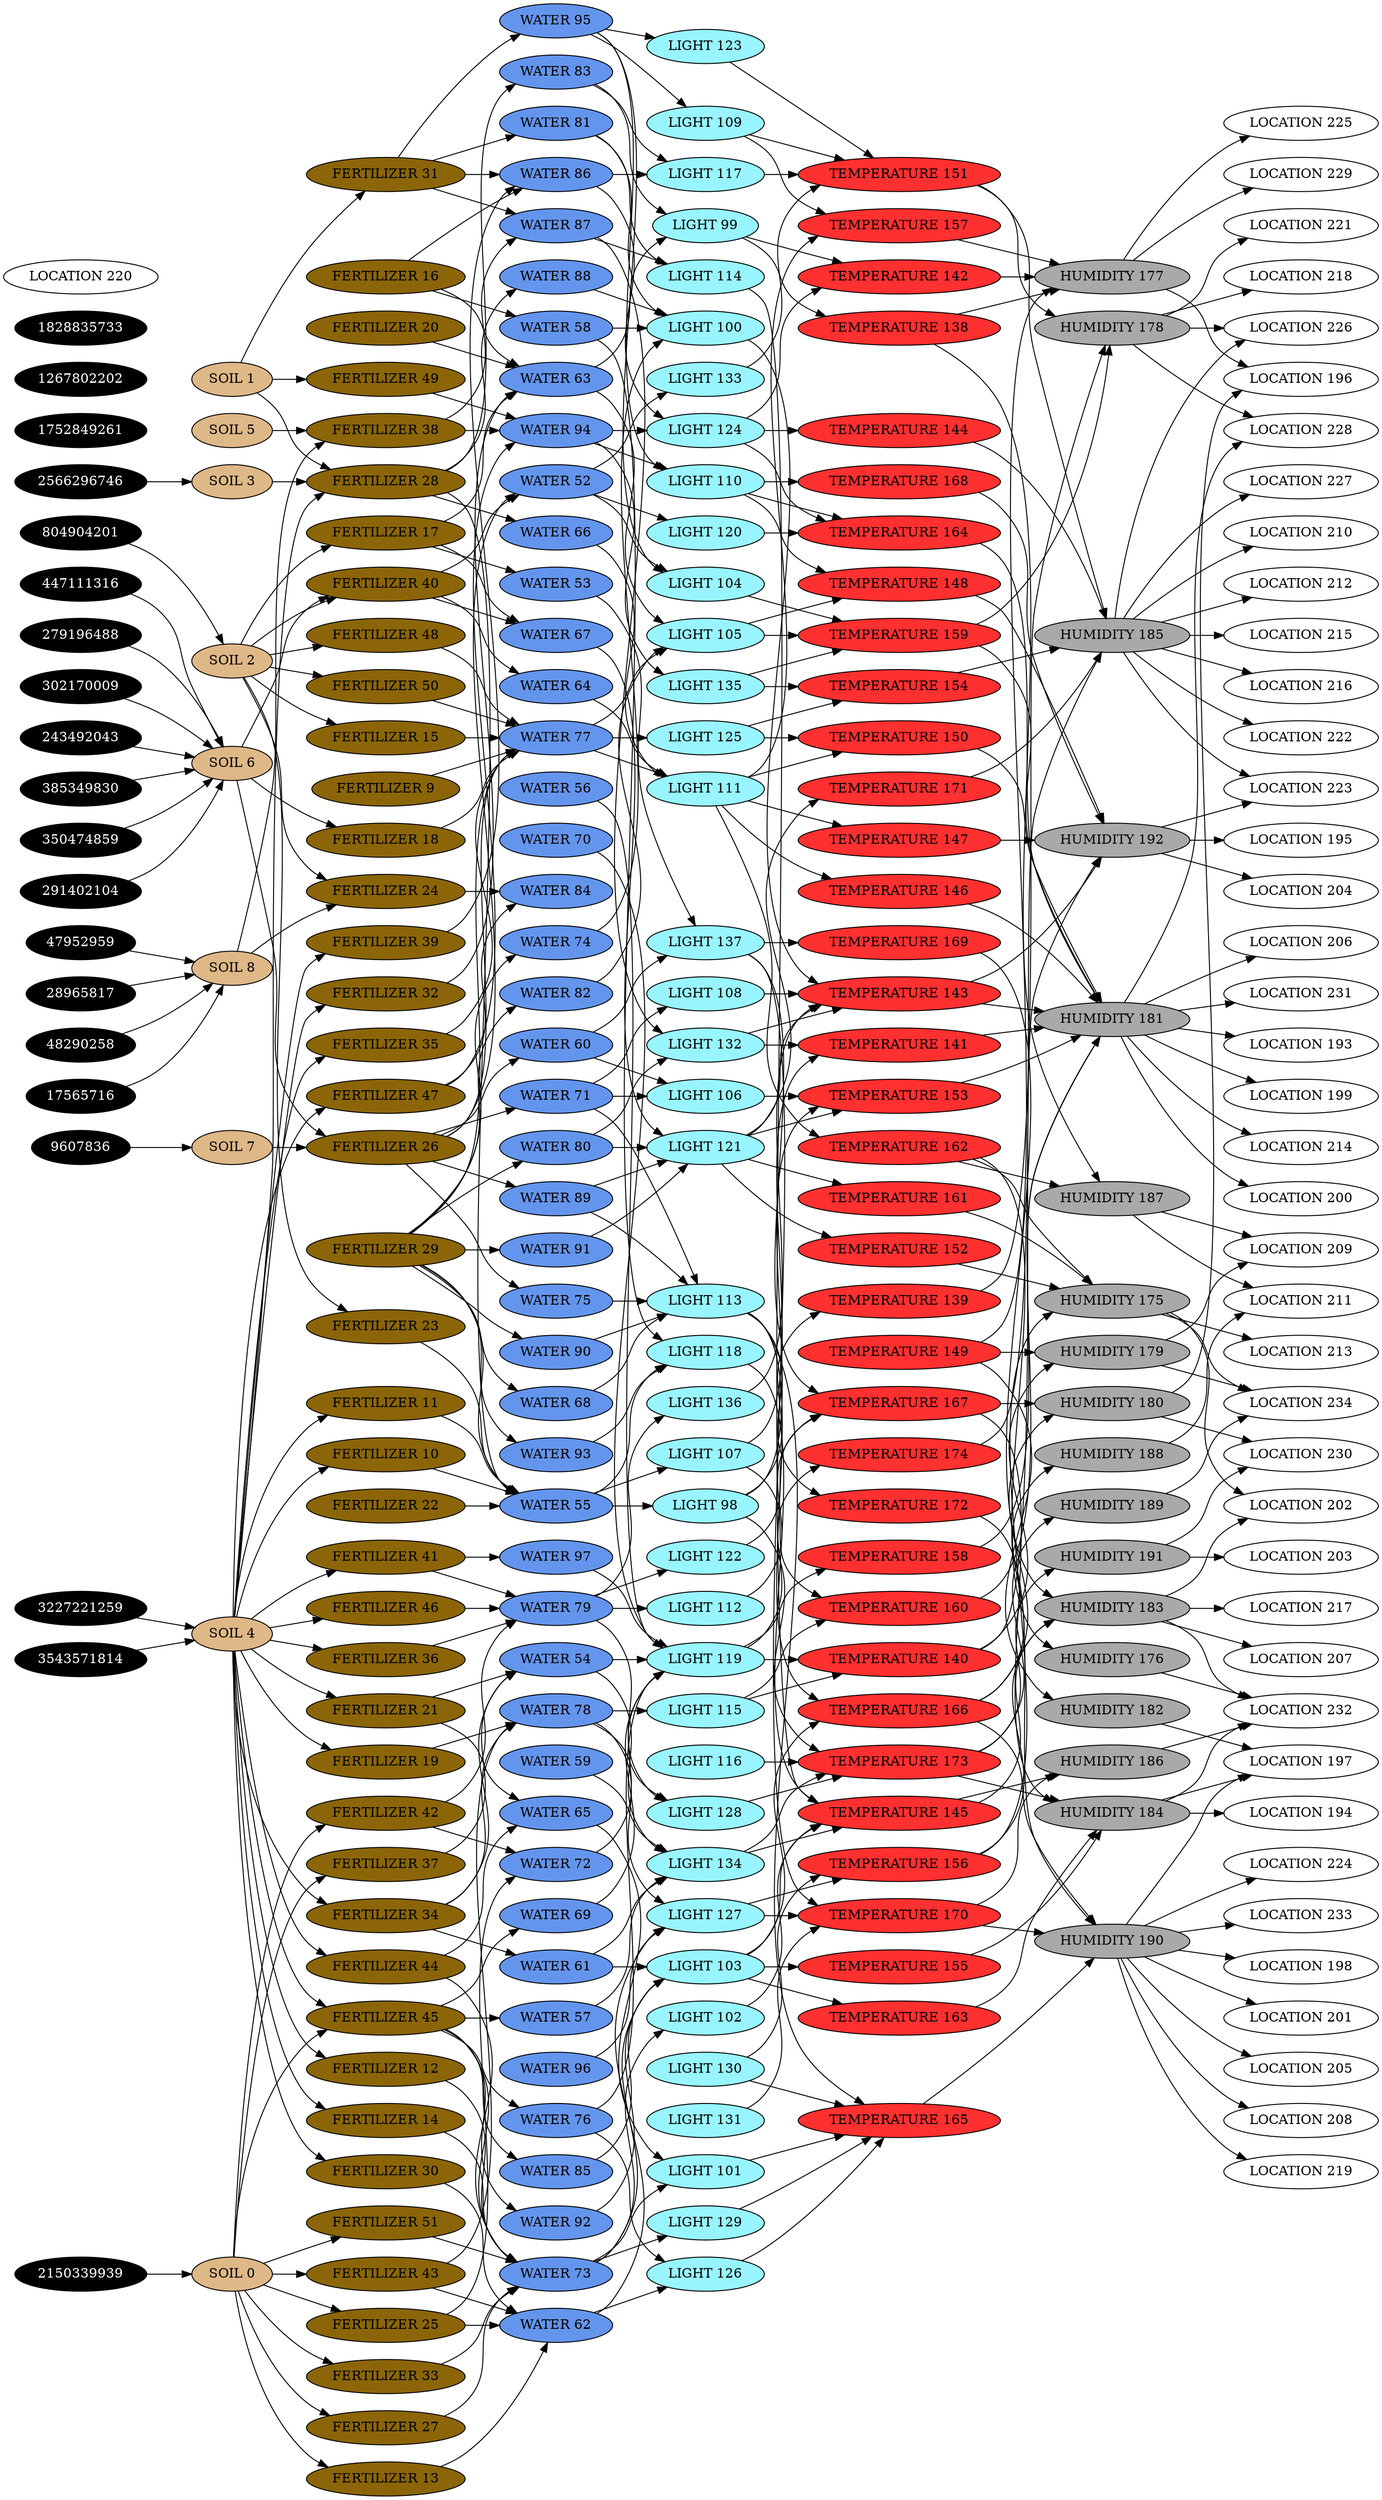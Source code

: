 digraph {
rankdir="LR"
"28965817" [style=filled, fillcolor=black fontcolor=white]
"302170009" [style=filled, fillcolor=black fontcolor=white]
"1752849261" [style=filled, fillcolor=black fontcolor=white]
"48290258" [style=filled, fillcolor=black fontcolor=white]
"804904201" [style=filled, fillcolor=black fontcolor=white]
"243492043" [style=filled, fillcolor=black fontcolor=white]
"2150339939" [style=filled, fillcolor=black fontcolor=white]
"385349830" [style=filled, fillcolor=black fontcolor=white]
"1267802202" [style=filled, fillcolor=black fontcolor=white]
"350474859" [style=filled, fillcolor=black fontcolor=white]
"2566296746" [style=filled, fillcolor=black fontcolor=white]
"17565716" [style=filled, fillcolor=black fontcolor=white]
"3543571814" [style=filled, fillcolor=black fontcolor=white]
"291402104" [style=filled, fillcolor=black fontcolor=white]
"447111316" [style=filled, fillcolor=black fontcolor=white]
"279196488" [style=filled, fillcolor=black fontcolor=white]
"3227221259" [style=filled, fillcolor=black fontcolor=white]
"47952959" [style=filled, fillcolor=black fontcolor=white]
"1828835733" [style=filled, fillcolor=black fontcolor=white]
"9607836" [style=filled, fillcolor=black fontcolor=white]
"SOIL 0" [style=filled, fillcolor=burlywood]
"SOIL 1" [style=filled, fillcolor=burlywood]
"SOIL 2" [style=filled, fillcolor=burlywood]
"SOIL 3" [style=filled, fillcolor=burlywood]
"SOIL 4" [style=filled, fillcolor=burlywood]
"SOIL 5" [style=filled, fillcolor=burlywood]
"SOIL 6" [style=filled, fillcolor=burlywood]
"SOIL 7" [style=filled, fillcolor=burlywood]
"SOIL 8" [style=filled, fillcolor=burlywood]
"FERTILIZER 9" [style=filled, fillcolor=darkgoldenrod4]
"FERTILIZER 10" [style=filled, fillcolor=darkgoldenrod4]
"FERTILIZER 11" [style=filled, fillcolor=darkgoldenrod4]
"FERTILIZER 12" [style=filled, fillcolor=darkgoldenrod4]
"FERTILIZER 13" [style=filled, fillcolor=darkgoldenrod4]
"FERTILIZER 14" [style=filled, fillcolor=darkgoldenrod4]
"FERTILIZER 15" [style=filled, fillcolor=darkgoldenrod4]
"FERTILIZER 16" [style=filled, fillcolor=darkgoldenrod4]
"FERTILIZER 17" [style=filled, fillcolor=darkgoldenrod4]
"FERTILIZER 18" [style=filled, fillcolor=darkgoldenrod4]
"FERTILIZER 19" [style=filled, fillcolor=darkgoldenrod4]
"FERTILIZER 20" [style=filled, fillcolor=darkgoldenrod4]
"FERTILIZER 21" [style=filled, fillcolor=darkgoldenrod4]
"FERTILIZER 22" [style=filled, fillcolor=darkgoldenrod4]
"FERTILIZER 23" [style=filled, fillcolor=darkgoldenrod4]
"FERTILIZER 24" [style=filled, fillcolor=darkgoldenrod4]
"FERTILIZER 25" [style=filled, fillcolor=darkgoldenrod4]
"FERTILIZER 26" [style=filled, fillcolor=darkgoldenrod4]
"FERTILIZER 27" [style=filled, fillcolor=darkgoldenrod4]
"FERTILIZER 28" [style=filled, fillcolor=darkgoldenrod4]
"FERTILIZER 29" [style=filled, fillcolor=darkgoldenrod4]
"FERTILIZER 30" [style=filled, fillcolor=darkgoldenrod4]
"FERTILIZER 31" [style=filled, fillcolor=darkgoldenrod4]
"FERTILIZER 32" [style=filled, fillcolor=darkgoldenrod4]
"FERTILIZER 33" [style=filled, fillcolor=darkgoldenrod4]
"FERTILIZER 34" [style=filled, fillcolor=darkgoldenrod4]
"FERTILIZER 35" [style=filled, fillcolor=darkgoldenrod4]
"FERTILIZER 36" [style=filled, fillcolor=darkgoldenrod4]
"FERTILIZER 37" [style=filled, fillcolor=darkgoldenrod4]
"FERTILIZER 38" [style=filled, fillcolor=darkgoldenrod4]
"FERTILIZER 39" [style=filled, fillcolor=darkgoldenrod4]
"FERTILIZER 40" [style=filled, fillcolor=darkgoldenrod4]
"FERTILIZER 41" [style=filled, fillcolor=darkgoldenrod4]
"FERTILIZER 42" [style=filled, fillcolor=darkgoldenrod4]
"FERTILIZER 43" [style=filled, fillcolor=darkgoldenrod4]
"FERTILIZER 44" [style=filled, fillcolor=darkgoldenrod4]
"FERTILIZER 45" [style=filled, fillcolor=darkgoldenrod4]
"FERTILIZER 46" [style=filled, fillcolor=darkgoldenrod4]
"FERTILIZER 47" [style=filled, fillcolor=darkgoldenrod4]
"FERTILIZER 48" [style=filled, fillcolor=darkgoldenrod4]
"FERTILIZER 49" [style=filled, fillcolor=darkgoldenrod4]
"FERTILIZER 50" [style=filled, fillcolor=darkgoldenrod4]
"FERTILIZER 51" [style=filled, fillcolor=darkgoldenrod4]
"WATER 52" [style=filled, fillcolor=cornflowerblue]
"WATER 53" [style=filled, fillcolor=cornflowerblue]
"WATER 54" [style=filled, fillcolor=cornflowerblue]
"WATER 55" [style=filled, fillcolor=cornflowerblue]
"WATER 56" [style=filled, fillcolor=cornflowerblue]
"WATER 57" [style=filled, fillcolor=cornflowerblue]
"WATER 58" [style=filled, fillcolor=cornflowerblue]
"WATER 59" [style=filled, fillcolor=cornflowerblue]
"WATER 60" [style=filled, fillcolor=cornflowerblue]
"WATER 61" [style=filled, fillcolor=cornflowerblue]
"WATER 62" [style=filled, fillcolor=cornflowerblue]
"WATER 63" [style=filled, fillcolor=cornflowerblue]
"WATER 64" [style=filled, fillcolor=cornflowerblue]
"WATER 65" [style=filled, fillcolor=cornflowerblue]
"WATER 66" [style=filled, fillcolor=cornflowerblue]
"WATER 67" [style=filled, fillcolor=cornflowerblue]
"WATER 68" [style=filled, fillcolor=cornflowerblue]
"WATER 69" [style=filled, fillcolor=cornflowerblue]
"WATER 70" [style=filled, fillcolor=cornflowerblue]
"WATER 71" [style=filled, fillcolor=cornflowerblue]
"WATER 72" [style=filled, fillcolor=cornflowerblue]
"WATER 73" [style=filled, fillcolor=cornflowerblue]
"WATER 74" [style=filled, fillcolor=cornflowerblue]
"WATER 75" [style=filled, fillcolor=cornflowerblue]
"WATER 76" [style=filled, fillcolor=cornflowerblue]
"WATER 77" [style=filled, fillcolor=cornflowerblue]
"WATER 78" [style=filled, fillcolor=cornflowerblue]
"WATER 79" [style=filled, fillcolor=cornflowerblue]
"WATER 80" [style=filled, fillcolor=cornflowerblue]
"WATER 81" [style=filled, fillcolor=cornflowerblue]
"WATER 82" [style=filled, fillcolor=cornflowerblue]
"WATER 83" [style=filled, fillcolor=cornflowerblue]
"WATER 84" [style=filled, fillcolor=cornflowerblue]
"WATER 85" [style=filled, fillcolor=cornflowerblue]
"WATER 86" [style=filled, fillcolor=cornflowerblue]
"WATER 87" [style=filled, fillcolor=cornflowerblue]
"WATER 88" [style=filled, fillcolor=cornflowerblue]
"WATER 89" [style=filled, fillcolor=cornflowerblue]
"WATER 90" [style=filled, fillcolor=cornflowerblue]
"WATER 91" [style=filled, fillcolor=cornflowerblue]
"WATER 92" [style=filled, fillcolor=cornflowerblue]
"WATER 93" [style=filled, fillcolor=cornflowerblue]
"WATER 94" [style=filled, fillcolor=cornflowerblue]
"WATER 95" [style=filled, fillcolor=cornflowerblue]
"WATER 96" [style=filled, fillcolor=cornflowerblue]
"WATER 97" [style=filled, fillcolor=cornflowerblue]
"LIGHT 98" [style=filled, fillcolor=cadetblue1]
"LIGHT 99" [style=filled, fillcolor=cadetblue1]
"LIGHT 100" [style=filled, fillcolor=cadetblue1]
"LIGHT 101" [style=filled, fillcolor=cadetblue1]
"LIGHT 102" [style=filled, fillcolor=cadetblue1]
"LIGHT 103" [style=filled, fillcolor=cadetblue1]
"LIGHT 104" [style=filled, fillcolor=cadetblue1]
"LIGHT 105" [style=filled, fillcolor=cadetblue1]
"LIGHT 106" [style=filled, fillcolor=cadetblue1]
"LIGHT 107" [style=filled, fillcolor=cadetblue1]
"LIGHT 108" [style=filled, fillcolor=cadetblue1]
"LIGHT 109" [style=filled, fillcolor=cadetblue1]
"LIGHT 110" [style=filled, fillcolor=cadetblue1]
"LIGHT 111" [style=filled, fillcolor=cadetblue1]
"LIGHT 112" [style=filled, fillcolor=cadetblue1]
"LIGHT 113" [style=filled, fillcolor=cadetblue1]
"LIGHT 114" [style=filled, fillcolor=cadetblue1]
"LIGHT 115" [style=filled, fillcolor=cadetblue1]
"LIGHT 116" [style=filled, fillcolor=cadetblue1]
"LIGHT 117" [style=filled, fillcolor=cadetblue1]
"LIGHT 118" [style=filled, fillcolor=cadetblue1]
"LIGHT 119" [style=filled, fillcolor=cadetblue1]
"LIGHT 120" [style=filled, fillcolor=cadetblue1]
"LIGHT 121" [style=filled, fillcolor=cadetblue1]
"LIGHT 122" [style=filled, fillcolor=cadetblue1]
"LIGHT 123" [style=filled, fillcolor=cadetblue1]
"LIGHT 124" [style=filled, fillcolor=cadetblue1]
"LIGHT 125" [style=filled, fillcolor=cadetblue1]
"LIGHT 126" [style=filled, fillcolor=cadetblue1]
"LIGHT 127" [style=filled, fillcolor=cadetblue1]
"LIGHT 128" [style=filled, fillcolor=cadetblue1]
"LIGHT 129" [style=filled, fillcolor=cadetblue1]
"LIGHT 130" [style=filled, fillcolor=cadetblue1]
"LIGHT 131" [style=filled, fillcolor=cadetblue1]
"LIGHT 132" [style=filled, fillcolor=cadetblue1]
"LIGHT 133" [style=filled, fillcolor=cadetblue1]
"LIGHT 134" [style=filled, fillcolor=cadetblue1]
"LIGHT 135" [style=filled, fillcolor=cadetblue1]
"LIGHT 136" [style=filled, fillcolor=cadetblue1]
"LIGHT 137" [style=filled, fillcolor=cadetblue1]
"TEMPERATURE 138" [style=filled, fillcolor=firebrick1]
"TEMPERATURE 139" [style=filled, fillcolor=firebrick1]
"TEMPERATURE 140" [style=filled, fillcolor=firebrick1]
"TEMPERATURE 141" [style=filled, fillcolor=firebrick1]
"TEMPERATURE 142" [style=filled, fillcolor=firebrick1]
"TEMPERATURE 143" [style=filled, fillcolor=firebrick1]
"TEMPERATURE 144" [style=filled, fillcolor=firebrick1]
"TEMPERATURE 145" [style=filled, fillcolor=firebrick1]
"TEMPERATURE 146" [style=filled, fillcolor=firebrick1]
"TEMPERATURE 147" [style=filled, fillcolor=firebrick1]
"TEMPERATURE 148" [style=filled, fillcolor=firebrick1]
"TEMPERATURE 149" [style=filled, fillcolor=firebrick1]
"TEMPERATURE 150" [style=filled, fillcolor=firebrick1]
"TEMPERATURE 151" [style=filled, fillcolor=firebrick1]
"TEMPERATURE 152" [style=filled, fillcolor=firebrick1]
"TEMPERATURE 153" [style=filled, fillcolor=firebrick1]
"TEMPERATURE 154" [style=filled, fillcolor=firebrick1]
"TEMPERATURE 155" [style=filled, fillcolor=firebrick1]
"TEMPERATURE 156" [style=filled, fillcolor=firebrick1]
"TEMPERATURE 157" [style=filled, fillcolor=firebrick1]
"TEMPERATURE 158" [style=filled, fillcolor=firebrick1]
"TEMPERATURE 159" [style=filled, fillcolor=firebrick1]
"TEMPERATURE 160" [style=filled, fillcolor=firebrick1]
"TEMPERATURE 161" [style=filled, fillcolor=firebrick1]
"TEMPERATURE 162" [style=filled, fillcolor=firebrick1]
"TEMPERATURE 163" [style=filled, fillcolor=firebrick1]
"TEMPERATURE 164" [style=filled, fillcolor=firebrick1]
"TEMPERATURE 165" [style=filled, fillcolor=firebrick1]
"TEMPERATURE 166" [style=filled, fillcolor=firebrick1]
"TEMPERATURE 167" [style=filled, fillcolor=firebrick1]
"TEMPERATURE 168" [style=filled, fillcolor=firebrick1]
"TEMPERATURE 169" [style=filled, fillcolor=firebrick1]
"TEMPERATURE 170" [style=filled, fillcolor=firebrick1]
"TEMPERATURE 171" [style=filled, fillcolor=firebrick1]
"TEMPERATURE 172" [style=filled, fillcolor=firebrick1]
"TEMPERATURE 173" [style=filled, fillcolor=firebrick1]
"TEMPERATURE 174" [style=filled, fillcolor=firebrick1]
"HUMIDITY 175" [style=filled, fillcolor=darkgray]
"HUMIDITY 176" [style=filled, fillcolor=darkgray]
"HUMIDITY 177" [style=filled, fillcolor=darkgray]
"HUMIDITY 178" [style=filled, fillcolor=darkgray]
"HUMIDITY 179" [style=filled, fillcolor=darkgray]
"HUMIDITY 180" [style=filled, fillcolor=darkgray]
"HUMIDITY 181" [style=filled, fillcolor=darkgray]
"HUMIDITY 182" [style=filled, fillcolor=darkgray]
"HUMIDITY 183" [style=filled, fillcolor=darkgray]
"HUMIDITY 184" [style=filled, fillcolor=darkgray]
"HUMIDITY 185" [style=filled, fillcolor=darkgray]
"HUMIDITY 186" [style=filled, fillcolor=darkgray]
"HUMIDITY 187" [style=filled, fillcolor=darkgray]
"HUMIDITY 188" [style=filled, fillcolor=darkgray]
"HUMIDITY 189" [style=filled, fillcolor=darkgray]
"HUMIDITY 190" [style=filled, fillcolor=darkgray]
"HUMIDITY 191" [style=filled, fillcolor=darkgray]
"HUMIDITY 192" [style=filled, fillcolor=darkgray]
"LOCATION 193" [style=filled, fillcolor=white]
"LOCATION 194" [style=filled, fillcolor=white]
"LOCATION 195" [style=filled, fillcolor=white]
"LOCATION 196" [style=filled, fillcolor=white]
"LOCATION 197" [style=filled, fillcolor=white]
"LOCATION 198" [style=filled, fillcolor=white]
"LOCATION 199" [style=filled, fillcolor=white]
"LOCATION 200" [style=filled, fillcolor=white]
"LOCATION 201" [style=filled, fillcolor=white]
"LOCATION 202" [style=filled, fillcolor=white]
"LOCATION 203" [style=filled, fillcolor=white]
"LOCATION 204" [style=filled, fillcolor=white]
"LOCATION 205" [style=filled, fillcolor=white]
"LOCATION 206" [style=filled, fillcolor=white]
"LOCATION 207" [style=filled, fillcolor=white]
"LOCATION 208" [style=filled, fillcolor=white]
"LOCATION 209" [style=filled, fillcolor=white]
"LOCATION 210" [style=filled, fillcolor=white]
"LOCATION 211" [style=filled, fillcolor=white]
"LOCATION 212" [style=filled, fillcolor=white]
"LOCATION 213" [style=filled, fillcolor=white]
"LOCATION 214" [style=filled, fillcolor=white]
"LOCATION 215" [style=filled, fillcolor=white]
"LOCATION 216" [style=filled, fillcolor=white]
"LOCATION 217" [style=filled, fillcolor=white]
"LOCATION 218" [style=filled, fillcolor=white]
"LOCATION 219" [style=filled, fillcolor=white]
"LOCATION 220" [style=filled, fillcolor=white]
"LOCATION 221" [style=filled, fillcolor=white]
"LOCATION 222" [style=filled, fillcolor=white]
"LOCATION 223" [style=filled, fillcolor=white]
"LOCATION 224" [style=filled, fillcolor=white]
"LOCATION 225" [style=filled, fillcolor=white]
"LOCATION 226" [style=filled, fillcolor=white]
"LOCATION 227" [style=filled, fillcolor=white]
"LOCATION 228" [style=filled, fillcolor=white]
"LOCATION 229" [style=filled, fillcolor=white]
"LOCATION 230" [style=filled, fillcolor=white]
"LOCATION 231" [style=filled, fillcolor=white]
"LOCATION 232" [style=filled, fillcolor=white]
"LOCATION 233" [style=filled, fillcolor=white]
"LOCATION 234" [style=filled, fillcolor=white]
"28965817" -> "SOIL 8"
"302170009" -> "SOIL 6"
"48290258" -> "SOIL 8"
"804904201" -> "SOIL 2"
"243492043" -> "SOIL 6"
"2150339939" -> "SOIL 0"
"385349830" -> "SOIL 6"
"350474859" -> "SOIL 6"
"2566296746" -> "SOIL 3"
"17565716" -> "SOIL 8"
"3543571814" -> "SOIL 4"
"291402104" -> "SOIL 6"
"447111316" -> "SOIL 6"
"279196488" -> "SOIL 6"
"3227221259" -> "SOIL 4"
"47952959" -> "SOIL 8"
"9607836" -> "SOIL 7"
"SOIL 0" -> "FERTILIZER 13"
"SOIL 0" -> "FERTILIZER 25"
"SOIL 0" -> "FERTILIZER 27"
"SOIL 0" -> "FERTILIZER 33"
"SOIL 0" -> "FERTILIZER 37"
"SOIL 0" -> "FERTILIZER 42"
"SOIL 0" -> "FERTILIZER 43"
"SOIL 0" -> "FERTILIZER 45"
"SOIL 0" -> "FERTILIZER 51"
"SOIL 1" -> "FERTILIZER 28"
"SOIL 1" -> "FERTILIZER 31"
"SOIL 1" -> "FERTILIZER 49"
"SOIL 2" -> "FERTILIZER 15"
"SOIL 2" -> "FERTILIZER 17"
"SOIL 2" -> "FERTILIZER 23"
"SOIL 2" -> "FERTILIZER 24"
"SOIL 2" -> "FERTILIZER 40"
"SOIL 2" -> "FERTILIZER 48"
"SOIL 2" -> "FERTILIZER 50"
"SOIL 3" -> "FERTILIZER 28"
"SOIL 4" -> "FERTILIZER 10"
"SOIL 4" -> "FERTILIZER 11"
"SOIL 4" -> "FERTILIZER 12"
"SOIL 4" -> "FERTILIZER 14"
"SOIL 4" -> "FERTILIZER 19"
"SOIL 4" -> "FERTILIZER 21"
"SOIL 4" -> "FERTILIZER 28"
"SOIL 4" -> "FERTILIZER 30"
"SOIL 4" -> "FERTILIZER 32"
"SOIL 4" -> "FERTILIZER 34"
"SOIL 4" -> "FERTILIZER 35"
"SOIL 4" -> "FERTILIZER 36"
"SOIL 4" -> "FERTILIZER 39"
"SOIL 4" -> "FERTILIZER 41"
"SOIL 4" -> "FERTILIZER 44"
"SOIL 4" -> "FERTILIZER 45"
"SOIL 4" -> "FERTILIZER 46"
"SOIL 4" -> "FERTILIZER 47"
"SOIL 5" -> "FERTILIZER 38"
"SOIL 6" -> "FERTILIZER 18"
"SOIL 6" -> "FERTILIZER 26"
"SOIL 6" -> "FERTILIZER 40"
"SOIL 7" -> "FERTILIZER 26"
"SOIL 8" -> "FERTILIZER 24"
"SOIL 8" -> "FERTILIZER 38"
"FERTILIZER 9" -> "WATER 77"
"FERTILIZER 10" -> "WATER 55"
"FERTILIZER 11" -> "WATER 55"
"FERTILIZER 12" -> "WATER 73"
"FERTILIZER 13" -> "WATER 62"
"FERTILIZER 14" -> "WATER 73"
"FERTILIZER 15" -> "WATER 77"
"FERTILIZER 16" -> "WATER 58"
"FERTILIZER 16" -> "WATER 63"
"FERTILIZER 16" -> "WATER 86"
"FERTILIZER 17" -> "WATER 53"
"FERTILIZER 17" -> "WATER 63"
"FERTILIZER 17" -> "WATER 67"
"FERTILIZER 18" -> "WATER 77"
"FERTILIZER 19" -> "WATER 78"
"FERTILIZER 20" -> "WATER 63"
"FERTILIZER 21" -> "WATER 54"
"FERTILIZER 21" -> "WATER 65"
"FERTILIZER 22" -> "WATER 55"
"FERTILIZER 23" -> "WATER 55"
"FERTILIZER 24" -> "WATER 84"
"FERTILIZER 25" -> "WATER 62"
"FERTILIZER 25" -> "WATER 72"
"FERTILIZER 26" -> "WATER 52"
"FERTILIZER 26" -> "WATER 60"
"FERTILIZER 26" -> "WATER 71"
"FERTILIZER 26" -> "WATER 75"
"FERTILIZER 26" -> "WATER 77"
"FERTILIZER 26" -> "WATER 89"
"FERTILIZER 27" -> "WATER 73"
"FERTILIZER 28" -> "WATER 55"
"FERTILIZER 28" -> "WATER 66"
"FERTILIZER 28" -> "WATER 83"
"FERTILIZER 28" -> "WATER 88"
"FERTILIZER 29" -> "WATER 55"
"FERTILIZER 29" -> "WATER 68"
"FERTILIZER 29" -> "WATER 74"
"FERTILIZER 29" -> "WATER 77"
"FERTILIZER 29" -> "WATER 80"
"FERTILIZER 29" -> "WATER 82"
"FERTILIZER 29" -> "WATER 90"
"FERTILIZER 29" -> "WATER 91"
"FERTILIZER 29" -> "WATER 93"
"FERTILIZER 30" -> "WATER 62"
"FERTILIZER 31" -> "WATER 81"
"FERTILIZER 31" -> "WATER 86"
"FERTILIZER 31" -> "WATER 87"
"FERTILIZER 31" -> "WATER 95"
"FERTILIZER 32" -> "WATER 63"
"FERTILIZER 33" -> "WATER 73"
"FERTILIZER 34" -> "WATER 54"
"FERTILIZER 34" -> "WATER 61"
"FERTILIZER 34" -> "WATER 78"
"FERTILIZER 35" -> "WATER 77"
"FERTILIZER 36" -> "WATER 79"
"FERTILIZER 37" -> "WATER 54"
"FERTILIZER 38" -> "WATER 87"
"FERTILIZER 38" -> "WATER 94"
"FERTILIZER 39" -> "WATER 86"
"FERTILIZER 40" -> "WATER 52"
"FERTILIZER 40" -> "WATER 64"
"FERTILIZER 40" -> "WATER 67"
"FERTILIZER 41" -> "WATER 79"
"FERTILIZER 41" -> "WATER 97"
"FERTILIZER 42" -> "WATER 72"
"FERTILIZER 42" -> "WATER 79"
"FERTILIZER 43" -> "WATER 62"
"FERTILIZER 43" -> "WATER 78"
"FERTILIZER 44" -> "WATER 65"
"FERTILIZER 44" -> "WATER 73"
"FERTILIZER 45" -> "WATER 57"
"FERTILIZER 45" -> "WATER 69"
"FERTILIZER 45" -> "WATER 73"
"FERTILIZER 45" -> "WATER 76"
"FERTILIZER 45" -> "WATER 85"
"FERTILIZER 45" -> "WATER 92"
"FERTILIZER 46" -> "WATER 79"
"FERTILIZER 47" -> "WATER 84"
"FERTILIZER 47" -> "WATER 94"
"FERTILIZER 48" -> "WATER 77"
"FERTILIZER 49" -> "WATER 94"
"FERTILIZER 50" -> "WATER 77"
"FERTILIZER 51" -> "WATER 73"
"WATER 52" -> "LIGHT 104"
"WATER 52" -> "LIGHT 120"
"WATER 52" -> "LIGHT 133"
"WATER 53" -> "LIGHT 137"
"WATER 54" -> "LIGHT 119"
"WATER 54" -> "LIGHT 134"
"WATER 55" -> "LIGHT 98"
"WATER 55" -> "LIGHT 107"
"WATER 55" -> "LIGHT 118"
"WATER 56" -> "LIGHT 119"
"WATER 57" -> "LIGHT 134"
"WATER 58" -> "LIGHT 100"
"WATER 58" -> "LIGHT 118"
"WATER 59" -> "LIGHT 134"
"WATER 60" -> "LIGHT 106"
"WATER 60" -> "LIGHT 137"
"WATER 61" -> "LIGHT 103"
"WATER 61" -> "LIGHT 134"
"WATER 62" -> "LIGHT 126"
"WATER 62" -> "LIGHT 127"
"WATER 63" -> "LIGHT 99"
"WATER 63" -> "LIGHT 105"
"WATER 64" -> "LIGHT 111"
"WATER 65" -> "LIGHT 101"
"WATER 66" -> "LIGHT 111"
"WATER 67" -> "LIGHT 121"
"WATER 68" -> "LIGHT 113"
"WATER 69" -> "LIGHT 119"
"WATER 70" -> "LIGHT 119"
"WATER 71" -> "LIGHT 106"
"WATER 71" -> "LIGHT 108"
"WATER 71" -> "LIGHT 113"
"WATER 72" -> "LIGHT 119"
"WATER 73" -> "LIGHT 101"
"WATER 73" -> "LIGHT 102"
"WATER 73" -> "LIGHT 103"
"WATER 73" -> "LIGHT 129"
"WATER 74" -> "LIGHT 100"
"WATER 75" -> "LIGHT 113"
"WATER 76" -> "LIGHT 119"
"WATER 76" -> "LIGHT 126"
"WATER 77" -> "LIGHT 105"
"WATER 77" -> "LIGHT 111"
"WATER 77" -> "LIGHT 125"
"WATER 78" -> "LIGHT 115"
"WATER 78" -> "LIGHT 127"
"WATER 78" -> "LIGHT 128"
"WATER 79" -> "LIGHT 112"
"WATER 79" -> "LIGHT 122"
"WATER 79" -> "LIGHT 128"
"WATER 79" -> "LIGHT 136"
"WATER 80" -> "LIGHT 121"
"WATER 80" -> "LIGHT 132"
"WATER 81" -> "LIGHT 100"
"WATER 81" -> "LIGHT 114"
"WATER 82" -> "LIGHT 105"
"WATER 83" -> "LIGHT 99"
"WATER 83" -> "LIGHT 117"
"WATER 85" -> "LIGHT 103"
"WATER 86" -> "LIGHT 117"
"WATER 86" -> "LIGHT 124"
"WATER 87" -> "LIGHT 114"
"WATER 87" -> "LIGHT 132"
"WATER 88" -> "LIGHT 100"
"WATER 89" -> "LIGHT 113"
"WATER 89" -> "LIGHT 121"
"WATER 90" -> "LIGHT 113"
"WATER 91" -> "LIGHT 121"
"WATER 92" -> "LIGHT 103"
"WATER 93" -> "LIGHT 118"
"WATER 94" -> "LIGHT 110"
"WATER 94" -> "LIGHT 124"
"WATER 94" -> "LIGHT 135"
"WATER 95" -> "LIGHT 104"
"WATER 95" -> "LIGHT 109"
"WATER 95" -> "LIGHT 110"
"WATER 95" -> "LIGHT 123"
"WATER 96" -> "LIGHT 127"
"WATER 97" -> "LIGHT 119"
"LIGHT 98" -> "TEMPERATURE 139"
"LIGHT 98" -> "TEMPERATURE 153"
"LIGHT 98" -> "TEMPERATURE 173"
"LIGHT 99" -> "TEMPERATURE 138"
"LIGHT 99" -> "TEMPERATURE 142"
"LIGHT 100" -> "TEMPERATURE 143"
"LIGHT 101" -> "TEMPERATURE 165"
"LIGHT 102" -> "TEMPERATURE 145"
"LIGHT 103" -> "TEMPERATURE 145"
"LIGHT 103" -> "TEMPERATURE 155"
"LIGHT 103" -> "TEMPERATURE 163"
"LIGHT 103" -> "TEMPERATURE 166"
"LIGHT 104" -> "TEMPERATURE 159"
"LIGHT 105" -> "TEMPERATURE 148"
"LIGHT 105" -> "TEMPERATURE 159"
"LIGHT 106" -> "TEMPERATURE 153"
"LIGHT 107" -> "TEMPERATURE 141"
"LIGHT 107" -> "TEMPERATURE 160"
"LIGHT 108" -> "TEMPERATURE 143"
"LIGHT 109" -> "TEMPERATURE 151"
"LIGHT 109" -> "TEMPERATURE 157"
"LIGHT 110" -> "TEMPERATURE 148"
"LIGHT 110" -> "TEMPERATURE 164"
"LIGHT 110" -> "TEMPERATURE 168"
"LIGHT 111" -> "TEMPERATURE 146"
"LIGHT 111" -> "TEMPERATURE 147"
"LIGHT 111" -> "TEMPERATURE 150"
"LIGHT 111" -> "TEMPERATURE 157"
"LIGHT 111" -> "TEMPERATURE 162"
"LIGHT 112" -> "TEMPERATURE 167"
"LIGHT 113" -> "TEMPERATURE 165"
"LIGHT 113" -> "TEMPERATURE 166"
"LIGHT 113" -> "TEMPERATURE 172"
"LIGHT 114" -> "TEMPERATURE 145"
"LIGHT 115" -> "TEMPERATURE 140"
"LIGHT 115" -> "TEMPERATURE 160"
"LIGHT 116" -> "TEMPERATURE 173"
"LIGHT 117" -> "TEMPERATURE 151"
"LIGHT 118" -> "TEMPERATURE 145"
"LIGHT 119" -> "TEMPERATURE 140"
"LIGHT 119" -> "TEMPERATURE 158"
"LIGHT 119" -> "TEMPERATURE 174"
"LIGHT 120" -> "TEMPERATURE 164"
"LIGHT 121" -> "TEMPERATURE 143"
"LIGHT 121" -> "TEMPERATURE 152"
"LIGHT 121" -> "TEMPERATURE 153"
"LIGHT 121" -> "TEMPERATURE 161"
"LIGHT 121" -> "TEMPERATURE 171"
"LIGHT 122" -> "TEMPERATURE 167"
"LIGHT 123" -> "TEMPERATURE 151"
"LIGHT 124" -> "TEMPERATURE 142"
"LIGHT 124" -> "TEMPERATURE 144"
"LIGHT 124" -> "TEMPERATURE 164"
"LIGHT 125" -> "TEMPERATURE 150"
"LIGHT 125" -> "TEMPERATURE 154"
"LIGHT 126" -> "TEMPERATURE 165"
"LIGHT 127" -> "TEMPERATURE 156"
"LIGHT 127" -> "TEMPERATURE 170"
"LIGHT 128" -> "TEMPERATURE 173"
"LIGHT 129" -> "TEMPERATURE 165"
"LIGHT 130" -> "TEMPERATURE 156"
"LIGHT 130" -> "TEMPERATURE 165"
"LIGHT 131" -> "TEMPERATURE 170"
"LIGHT 132" -> "TEMPERATURE 141"
"LIGHT 132" -> "TEMPERATURE 143"
"LIGHT 133" -> "TEMPERATURE 151"
"LIGHT 134" -> "TEMPERATURE 145"
"LIGHT 134" -> "TEMPERATURE 173"
"LIGHT 135" -> "TEMPERATURE 154"
"LIGHT 135" -> "TEMPERATURE 159"
"LIGHT 136" -> "TEMPERATURE 143"
"LIGHT 137" -> "TEMPERATURE 167"
"LIGHT 137" -> "TEMPERATURE 169"
"LIGHT 137" -> "TEMPERATURE 170"
"TEMPERATURE 138" -> "HUMIDITY 177"
"TEMPERATURE 138" -> "HUMIDITY 187"
"TEMPERATURE 139" -> "HUMIDITY 178"
"TEMPERATURE 140" -> "HUMIDITY 179"
"TEMPERATURE 140" -> "HUMIDITY 192"
"TEMPERATURE 141" -> "HUMIDITY 181"
"TEMPERATURE 142" -> "HUMIDITY 177"
"TEMPERATURE 143" -> "HUMIDITY 181"
"TEMPERATURE 143" -> "HUMIDITY 192"
"TEMPERATURE 144" -> "HUMIDITY 185"
"TEMPERATURE 145" -> "HUMIDITY 183"
"TEMPERATURE 145" -> "HUMIDITY 186"
"TEMPERATURE 146" -> "HUMIDITY 181"
"TEMPERATURE 147" -> "HUMIDITY 192"
"TEMPERATURE 148" -> "HUMIDITY 192"
"TEMPERATURE 149" -> "HUMIDITY 177"
"TEMPERATURE 149" -> "HUMIDITY 179"
"TEMPERATURE 149" -> "HUMIDITY 182"
"TEMPERATURE 150" -> "HUMIDITY 181"
"TEMPERATURE 151" -> "HUMIDITY 178"
"TEMPERATURE 151" -> "HUMIDITY 185"
"TEMPERATURE 152" -> "HUMIDITY 175"
"TEMPERATURE 153" -> "HUMIDITY 181"
"TEMPERATURE 154" -> "HUMIDITY 185"
"TEMPERATURE 155" -> "HUMIDITY 184"
"TEMPERATURE 156" -> "HUMIDITY 175"
"TEMPERATURE 156" -> "HUMIDITY 183"
"TEMPERATURE 157" -> "HUMIDITY 177"
"TEMPERATURE 158" -> "HUMIDITY 181"
"TEMPERATURE 159" -> "HUMIDITY 178"
"TEMPERATURE 159" -> "HUMIDITY 181"
"TEMPERATURE 160" -> "HUMIDITY 181"
"TEMPERATURE 161" -> "HUMIDITY 175"
"TEMPERATURE 162" -> "HUMIDITY 175"
"TEMPERATURE 162" -> "HUMIDITY 176"
"TEMPERATURE 162" -> "HUMIDITY 187"
"TEMPERATURE 163" -> "HUMIDITY 184"
"TEMPERATURE 164" -> "HUMIDITY 181"
"TEMPERATURE 165" -> "HUMIDITY 190"
"TEMPERATURE 166" -> "HUMIDITY 180"
"TEMPERATURE 166" -> "HUMIDITY 188"
"TEMPERATURE 166" -> "HUMIDITY 190"
"TEMPERATURE 167" -> "HUMIDITY 180"
"TEMPERATURE 167" -> "HUMIDITY 184"
"TEMPERATURE 168" -> "HUMIDITY 192"
"TEMPERATURE 169" -> "HUMIDITY 183"
"TEMPERATURE 170" -> "HUMIDITY 186"
"TEMPERATURE 170" -> "HUMIDITY 190"
"TEMPERATURE 171" -> "HUMIDITY 185"
"TEMPERATURE 172" -> "HUMIDITY 190"
"TEMPERATURE 173" -> "HUMIDITY 184"
"TEMPERATURE 173" -> "HUMIDITY 189"
"TEMPERATURE 173" -> "HUMIDITY 191"
"TEMPERATURE 174" -> "HUMIDITY 185"
"HUMIDITY 175" -> "LOCATION 202"
"HUMIDITY 175" -> "LOCATION 213"
"HUMIDITY 175" -> "LOCATION 234"
"HUMIDITY 176" -> "LOCATION 232"
"HUMIDITY 177" -> "LOCATION 196"
"HUMIDITY 177" -> "LOCATION 225"
"HUMIDITY 177" -> "LOCATION 229"
"HUMIDITY 178" -> "LOCATION 218"
"HUMIDITY 178" -> "LOCATION 221"
"HUMIDITY 178" -> "LOCATION 226"
"HUMIDITY 178" -> "LOCATION 228"
"HUMIDITY 179" -> "LOCATION 209"
"HUMIDITY 179" -> "LOCATION 234"
"HUMIDITY 180" -> "LOCATION 196"
"HUMIDITY 180" -> "LOCATION 230"
"HUMIDITY 181" -> "LOCATION 193"
"HUMIDITY 181" -> "LOCATION 199"
"HUMIDITY 181" -> "LOCATION 200"
"HUMIDITY 181" -> "LOCATION 206"
"HUMIDITY 181" -> "LOCATION 214"
"HUMIDITY 181" -> "LOCATION 228"
"HUMIDITY 181" -> "LOCATION 231"
"HUMIDITY 182" -> "LOCATION 197"
"HUMIDITY 183" -> "LOCATION 202"
"HUMIDITY 183" -> "LOCATION 207"
"HUMIDITY 183" -> "LOCATION 217"
"HUMIDITY 183" -> "LOCATION 232"
"HUMIDITY 184" -> "LOCATION 194"
"HUMIDITY 184" -> "LOCATION 197"
"HUMIDITY 184" -> "LOCATION 232"
"HUMIDITY 185" -> "LOCATION 210"
"HUMIDITY 185" -> "LOCATION 212"
"HUMIDITY 185" -> "LOCATION 215"
"HUMIDITY 185" -> "LOCATION 216"
"HUMIDITY 185" -> "LOCATION 222"
"HUMIDITY 185" -> "LOCATION 223"
"HUMIDITY 185" -> "LOCATION 226"
"HUMIDITY 185" -> "LOCATION 227"
"HUMIDITY 186" -> "LOCATION 232"
"HUMIDITY 187" -> "LOCATION 209"
"HUMIDITY 187" -> "LOCATION 211"
"HUMIDITY 188" -> "LOCATION 211"
"HUMIDITY 189" -> "LOCATION 234"
"HUMIDITY 190" -> "LOCATION 197"
"HUMIDITY 190" -> "LOCATION 198"
"HUMIDITY 190" -> "LOCATION 201"
"HUMIDITY 190" -> "LOCATION 205"
"HUMIDITY 190" -> "LOCATION 208"
"HUMIDITY 190" -> "LOCATION 219"
"HUMIDITY 190" -> "LOCATION 224"
"HUMIDITY 190" -> "LOCATION 233"
"HUMIDITY 191" -> "LOCATION 203"
"HUMIDITY 191" -> "LOCATION 230"
"HUMIDITY 192" -> "LOCATION 195"
"HUMIDITY 192" -> "LOCATION 204"
"HUMIDITY 192" -> "LOCATION 223"
}
